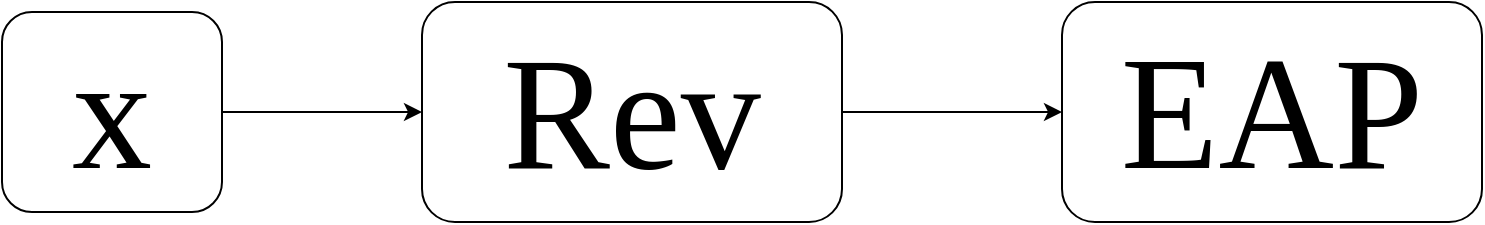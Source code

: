 <mxfile version="28.0.7">
  <diagram name="第 1 页" id="GJdXtXLQBRT6-SJ9j2ar">
    <mxGraphModel dx="2254" dy="1521" grid="1" gridSize="10" guides="1" tooltips="1" connect="1" arrows="1" fold="1" page="1" pageScale="1" pageWidth="827" pageHeight="1169" math="0" shadow="0">
      <root>
        <mxCell id="0" />
        <mxCell id="1" parent="0" />
        <mxCell id="jh94EPZDUvx9oMlH5y8Z-1" value="EAP" style="rounded=1;whiteSpace=wrap;html=1;fontFamily=Times New Roman;fontSize=80;" vertex="1" parent="1">
          <mxGeometry x="210" y="430" width="210" height="110" as="geometry" />
        </mxCell>
        <mxCell id="jh94EPZDUvx9oMlH5y8Z-3" style="edgeStyle=orthogonalEdgeStyle;rounded=0;orthogonalLoop=1;jettySize=auto;html=1;exitX=1;exitY=0.5;exitDx=0;exitDy=0;entryX=0;entryY=0.5;entryDx=0;entryDy=0;" edge="1" parent="1" source="jh94EPZDUvx9oMlH5y8Z-2" target="jh94EPZDUvx9oMlH5y8Z-1">
          <mxGeometry relative="1" as="geometry" />
        </mxCell>
        <mxCell id="jh94EPZDUvx9oMlH5y8Z-2" value="Rev" style="rounded=1;whiteSpace=wrap;html=1;fontFamily=Times New Roman;fontSize=80;" vertex="1" parent="1">
          <mxGeometry x="-110" y="430" width="210" height="110" as="geometry" />
        </mxCell>
        <mxCell id="jh94EPZDUvx9oMlH5y8Z-6" style="edgeStyle=orthogonalEdgeStyle;rounded=0;orthogonalLoop=1;jettySize=auto;html=1;exitX=1;exitY=0.5;exitDx=0;exitDy=0;entryX=0;entryY=0.5;entryDx=0;entryDy=0;" edge="1" parent="1" source="jh94EPZDUvx9oMlH5y8Z-4" target="jh94EPZDUvx9oMlH5y8Z-2">
          <mxGeometry relative="1" as="geometry" />
        </mxCell>
        <mxCell id="jh94EPZDUvx9oMlH5y8Z-4" value="x" style="rounded=1;whiteSpace=wrap;html=1;fontFamily=Times New Roman;fontSize=80;" vertex="1" parent="1">
          <mxGeometry x="-320" y="435" width="110" height="100" as="geometry" />
        </mxCell>
      </root>
    </mxGraphModel>
  </diagram>
</mxfile>
